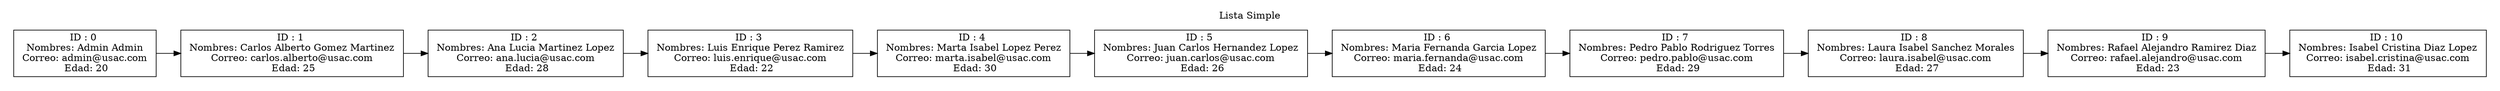digraph {
	node[shape=record];
	graph[pencolor=transparent];
	rankdir=LR;
	subgraph cluster_0{
		label = "Lista Simple";
			n0 [label = "{ID : 0 \n Nombres: Admin Admin \n Correo: admin@usac.com \n Edad: 20}"];
			n1 [label = "{ID : 1 \n Nombres: Carlos Alberto Gomez Martinez \n Correo: carlos.alberto@usac.com \n Edad: 25}"];
			n2 [label = "{ID : 2 \n Nombres: Ana Lucia Martinez Lopez \n Correo: ana.lucia@usac.com \n Edad: 28}"];
			n3 [label = "{ID : 3 \n Nombres: Luis Enrique Perez Ramirez \n Correo: luis.enrique@usac.com \n Edad: 22}"];
			n4 [label = "{ID : 4 \n Nombres: Marta Isabel Lopez Perez \n Correo: marta.isabel@usac.com \n Edad: 30}"];
			n5 [label = "{ID : 5 \n Nombres: Juan Carlos Hernandez Lopez \n Correo: juan.carlos@usac.com \n Edad: 26}"];
			n6 [label = "{ID : 6 \n Nombres: Maria Fernanda Garcia Lopez \n Correo: maria.fernanda@usac.com \n Edad: 24}"];
			n7 [label = "{ID : 7 \n Nombres: Pedro Pablo Rodriguez Torres \n Correo: pedro.pablo@usac.com \n Edad: 29}"];
			n8 [label = "{ID : 8 \n Nombres: Laura Isabel Sanchez Morales \n Correo: laura.isabel@usac.com \n Edad: 27}"];
			n9 [label = "{ID : 9 \n Nombres: Rafael Alejandro Ramirez Diaz \n Correo: rafael.alejandro@usac.com \n Edad: 23}"];
			n10 [label = "{ID : 10 \n Nombres: Isabel Cristina Diaz Lopez \n Correo: isabel.cristina@usac.com \n Edad: 31}"];
			n0 -> n1;
			n1 -> n2;
			n2 -> n3;
			n3 -> n4;
			n4 -> n5;
			n5 -> n6;
			n6 -> n7;
			n7 -> n8;
			n8 -> n9;
			n9 -> n10;
		}
}
